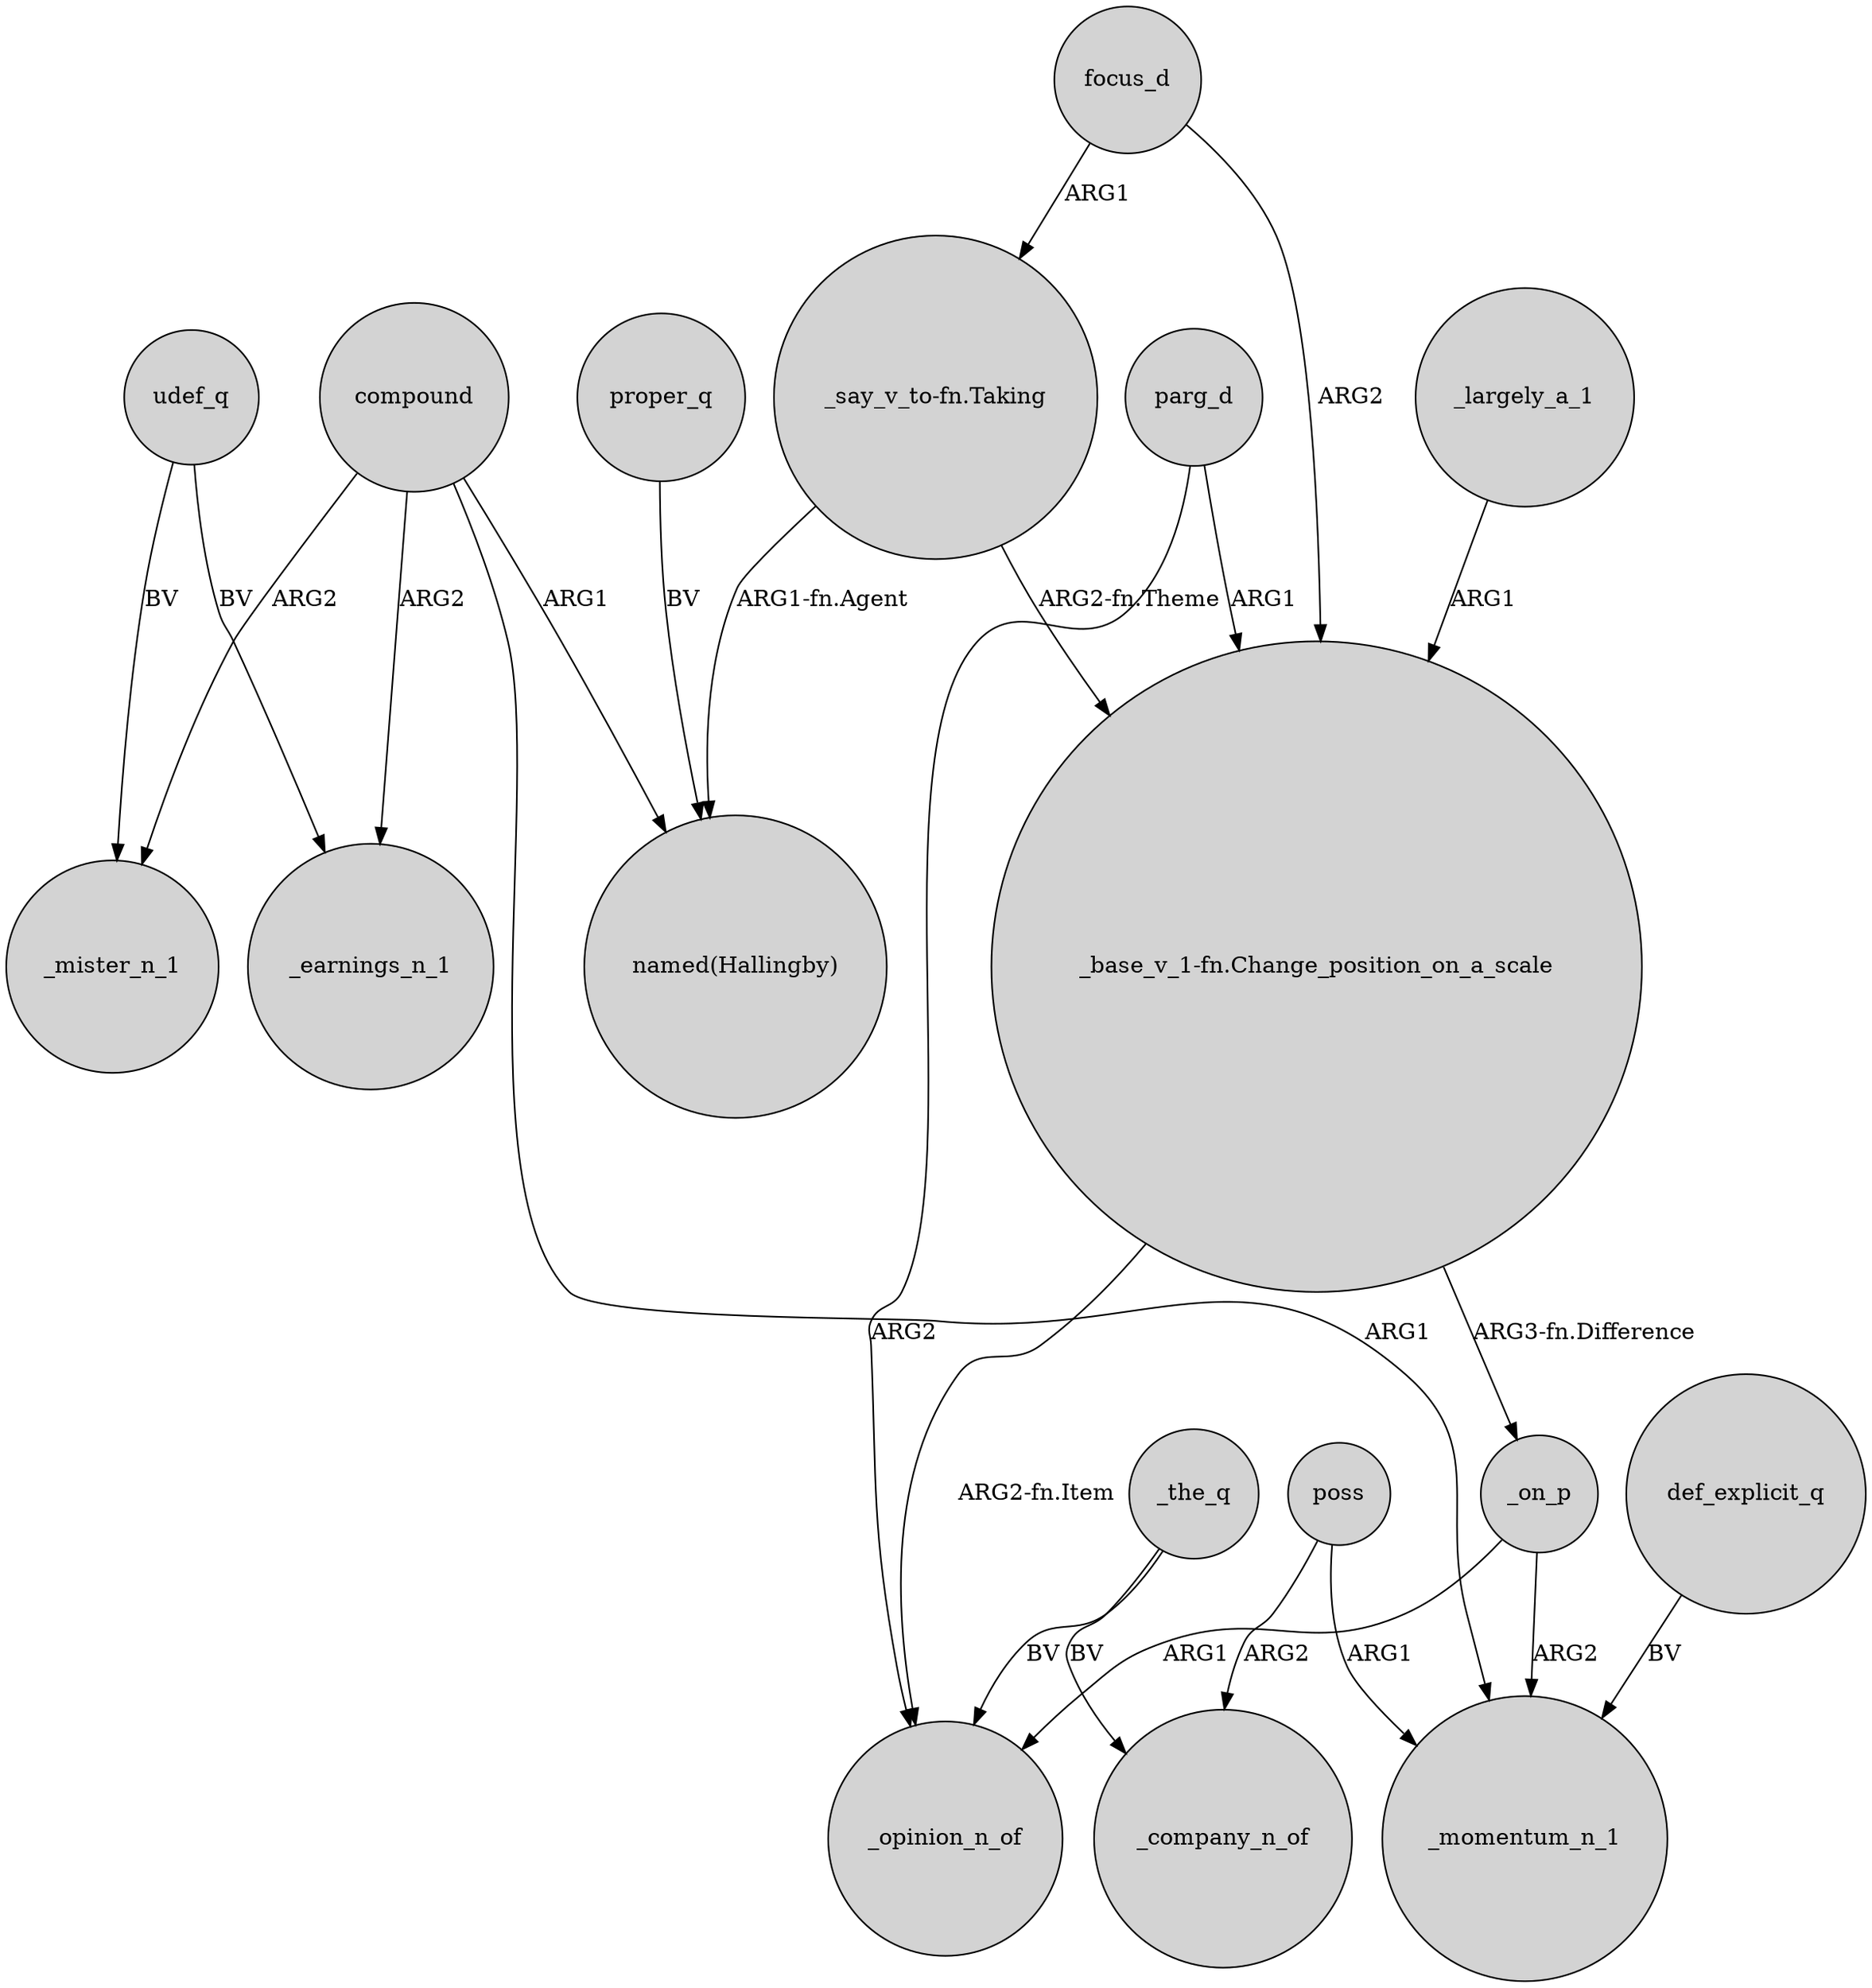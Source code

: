 digraph {
	node [shape=circle style=filled]
	compound -> _mister_n_1 [label=ARG2]
	compound -> "named(Hallingby)" [label=ARG1]
	focus_d -> "_say_v_to-fn.Taking" [label=ARG1]
	parg_d -> "_base_v_1-fn.Change_position_on_a_scale" [label=ARG1]
	def_explicit_q -> _momentum_n_1 [label=BV]
	parg_d -> _opinion_n_of [label=ARG2]
	"_say_v_to-fn.Taking" -> "named(Hallingby)" [label="ARG1-fn.Agent"]
	_the_q -> _opinion_n_of [label=BV]
	udef_q -> _mister_n_1 [label=BV]
	focus_d -> "_base_v_1-fn.Change_position_on_a_scale" [label=ARG2]
	proper_q -> "named(Hallingby)" [label=BV]
	compound -> _earnings_n_1 [label=ARG2]
	"_base_v_1-fn.Change_position_on_a_scale" -> _opinion_n_of [label="ARG2-fn.Item"]
	compound -> _momentum_n_1 [label=ARG1]
	poss -> _momentum_n_1 [label=ARG1]
	poss -> _company_n_of [label=ARG2]
	_on_p -> _momentum_n_1 [label=ARG2]
	udef_q -> _earnings_n_1 [label=BV]
	"_say_v_to-fn.Taking" -> "_base_v_1-fn.Change_position_on_a_scale" [label="ARG2-fn.Theme"]
	_on_p -> _opinion_n_of [label=ARG1]
	_the_q -> _company_n_of [label=BV]
	"_base_v_1-fn.Change_position_on_a_scale" -> _on_p [label="ARG3-fn.Difference"]
	_largely_a_1 -> "_base_v_1-fn.Change_position_on_a_scale" [label=ARG1]
}
